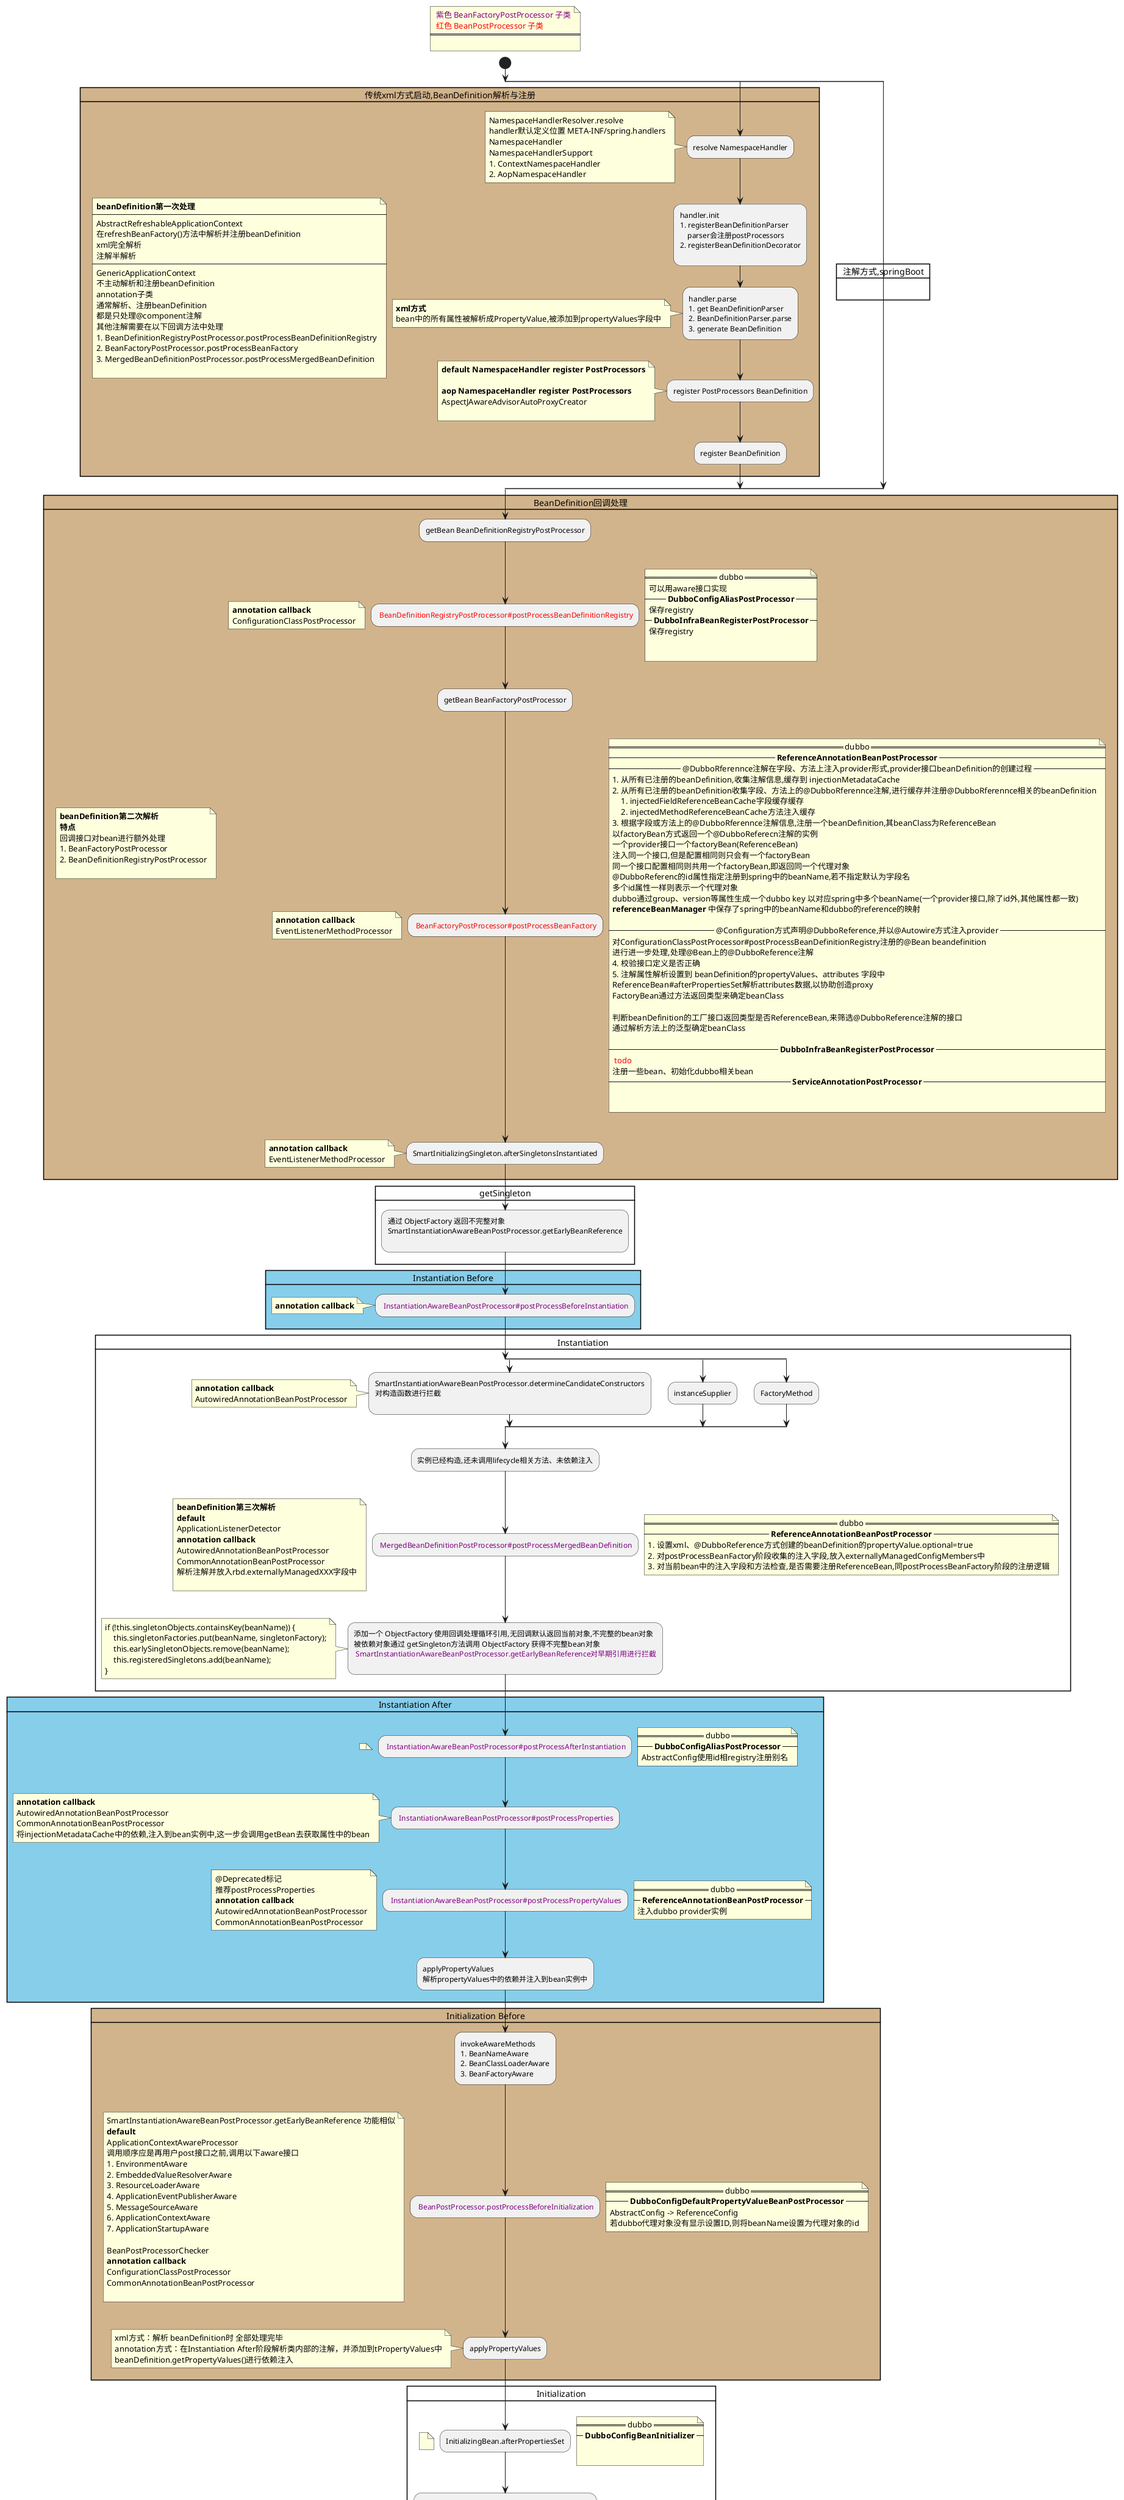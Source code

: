 @startuml
'https://plantuml.com/activity-diagram-beta

floating note
<color:Purple> 紫色 BeanFactoryPostProcessor 子类
<color:red> 红色 BeanPostProcessor 子类
====

end note
start


'BeanDefinition解析与注册
split
    card "传统xml方式启动,BeanDefinition解析与注册" #tan{
        note
        **beanDefinition第一次处理**
        ----
        AbstractRefreshableApplicationContext
        在refreshBeanFactory()方法中解析并注册beanDefinition
        xml完全解析
        注解半解析
        ----
        GenericApplicationContext
        不主动解析和注册beanDefinition
        annotation子类
        通常解析、注册beanDefinition
        都是只处理@component注解
        其他注解需要在以下回调方法中处理
        #BeanDefinitionRegistryPostProcessor.postProcessBeanDefinitionRegistry
        #BeanFactoryPostProcessor.postProcessBeanFactory
        #MergedBeanDefinitionPostProcessor.postProcessMergedBeanDefinition

        end note


        :resolve NamespaceHandler;
        note left
        NamespaceHandlerResolver.resolve
        handler默认定义位置 META-INF/spring.handlers
        NamespaceHandler
        NamespaceHandlerSupport
        #ContextNamespaceHandler
        #AopNamespaceHandler
        end note
        :handler.init
        #registerBeanDefinitionParser
            parser会注册postProcessors
        #registerBeanDefinitionDecorator
        ;
        :handler.parse
        #get BeanDefinitionParser
        #BeanDefinitionParser.parse
        #generate BeanDefinition;
        note
        **xml方式**
        bean中的所有属性被解析成PropertyValue,被添加到propertyValues字段中
        end note

        :register PostProcessors BeanDefinition;
        note
        **default NamespaceHandler register PostProcessors**

        **aop NamespaceHandler register PostProcessors**
        AspectJAwareAdvisorAutoProxyCreator

        end note

        :register BeanDefinition;
    }

split again
card 注解方式,springBoot {

}
end split

card "BeanDefinition回调处理" #tan{
    note
    **beanDefinition第二次解析**
    **特点**
    回调接口对bean进行额外处理
    #BeanFactoryPostProcessor
    #BeanDefinitionRegistryPostProcessor

    end note

    :getBean BeanDefinitionRegistryPostProcessor;
    :<color:red> BeanDefinitionRegistryPostProcessor#postProcessBeanDefinitionRegistry;
    note left
    **annotation callback**
    ConfigurationClassPostProcessor
    end note
    note right
    == dubbo ==
    可以用aware接口实现
    -- **DubboConfigAliasPostProcessor** --
    保存registry
    -- **DubboInfraBeanRegisterPostProcessor** --
    保存registry


    end note

    :getBean BeanFactoryPostProcessor;

    :<color:red> BeanFactoryPostProcessor#postProcessBeanFactory;
    note left
    **annotation callback**
    EventListenerMethodProcessor
    end note
    note right
    == dubbo ==
    -- **ReferenceAnnotationBeanPostProcessor** --
    -- @DubboRferennce注解在字段、方法上注入provider形式,provider接口beanDefinition的创建过程 --
    # 从所有已注册的beanDefinition,收集注解信息,缓存到 injectionMetadataCache
    # 从所有已注册的beanDefinition收集字段、方法上的@DubboRferennce注解,进行缓存并注册@DubboRferennce相关的beanDefinition
    ## injectedFieldReferenceBeanCache字段缓存缓存
    ## injectedMethodReferenceBeanCache方法注入缓存
    # 根据字段或方法上的@DubboRferennce注解信息,注册一个beanDefinition,其beanClass为ReferenceBean
    以factoryBean方式返回一个@DubboReferecn注解的实例
    一个provider接口一个factoryBean(ReferenceBean)
    注入同一个接口,但是配置相同则只会有一个factoryBean
    同一个接口配置相同则共用一个factoryBean,即返回同一个代理对象
    @DubboReferenc的id属性指定注册到spring中的beanName,若不指定默认为字段名
    多个id属性一样则表示一个代理对象
    dubbo通过group、version等属性生成一个dubbo key 以对应spring中多个beanName(一个provider接口,除了id外,其他属性都一致)
    **referenceBeanManager** 中保存了spring中的beanName和dubbo的reference的映射

    -- @Configuration方式声明@DubboReference,并以@Autowire方式注入provider --
    对ConfigurationClassPostProcessor#postProcessBeanDefinitionRegistry注册的@Bean beandefinition
    进行进一步处理,处理@Bean上的@DubboReference注解
    # 校验接口定义是否正确
    # 注解属性解析设置到 beanDefinition的propertyValues、attributes 字段中
    ReferenceBean#afterPropertiesSet解析attributes数据,以协助创造proxy
    FactoryBean通过方法返回类型来确定beanClass

    判断beanDefinition的工厂接口返回类型是否ReferenceBean,来筛选@DubboReference注解的接口
    通过解析方法上的泛型确定beanClass

    -- **DubboInfraBeanRegisterPostProcessor** --
    <color:red> todo
    注册一些bean、初始化dubbo相关bean
    -- **ServiceAnnotationPostProcessor** --


    end note



    :SmartInitializingSingleton.afterSingletonsInstantiated;
    note
    **annotation callback**
    EventListenerMethodProcessor
    end note
}


card "getSingleton" {
    :通过 ObjectFactory 返回不完整对象
    SmartInstantiationAwareBeanPostProcessor.getEarlyBeanReference
    ;
}

card "Instantiation Before" #skyblue    {
    :<color:Purple> InstantiationAwareBeanPostProcessor#postProcessBeforeInstantiation;
    note
    **annotation callback**
    end note

}

card "Instantiation"{
    split
        :SmartInstantiationAwareBeanPostProcessor.determineCandidateConstructors
        对构造函数进行拦截
        ;
        note
        **annotation callback**
        AutowiredAnnotationBeanPostProcessor
        end note
    split again
        :instanceSupplier;
    split again
        :FactoryMethod;

    endsplit

    :实例已经构造,还未调用lifecycle相关方法、未依赖注入;

    :<color:Purple> MergedBeanDefinitionPostProcessor#postProcessMergedBeanDefinition;
    note left
    **beanDefinition第三次解析**
    **default**
    ApplicationListenerDetector
    **annotation callback**
    AutowiredAnnotationBeanPostProcessor
    CommonAnnotationBeanPostProcessor
    解析注解并放入rbd.externallyManagedXXX字段中

    end note
    note right
    == dubbo ==
    -- **ReferenceAnnotationBeanPostProcessor** --
    # 设置xml、@DubboReference方式创建的beanDefinition的propertyValue.optional=true
    # 对postProcessBeanFactory阶段收集的注入字段,放入externallyManagedConfigMembers中
    # 对当前bean中的注入字段和方法检查,是否需要注册ReferenceBean,同postProcessBeanFactory阶段的注册逻辑
    end note

    :添加一个 ObjectFactory 使用回调处理循环引用,无回调默认返回当前对象,不完整的bean对象
    被依赖对象通过 getSingleton方法调用 ObjectFactory 获得不完整bean对象
    <color:Purple> SmartInstantiationAwareBeanPostProcessor.getEarlyBeanReference对早期引用进行拦截
    ;
    note
    if (!this.singletonObjects.containsKey(beanName)) {
        this.singletonFactories.put(beanName, singletonFactory);
        this.earlySingletonObjects.remove(beanName);
        this.registeredSingletons.add(beanName);
    }
    end note
}

card "Instantiation After" #skyblue {
    :<color:Purple> InstantiationAwareBeanPostProcessor#postProcessAfterInstantiation;
    note left
    end note
    note right
    == dubbo ==
    -- **DubboConfigAliasPostProcessor** --
    AbstractConfig使用id相registry注册别名
    end note

    :<color:Purple> InstantiationAwareBeanPostProcessor#postProcessProperties;
    note
    **annotation callback**
    AutowiredAnnotationBeanPostProcessor
    CommonAnnotationBeanPostProcessor
    将injectionMetadataCache中的依赖,注入到bean实例中,这一步会调用getBean去获取属性中的bean
    end note

    :<color:Purple> InstantiationAwareBeanPostProcessor#postProcessPropertyValues;
    note left
    @Deprecated标记
    推荐postProcessProperties
    **annotation callback**
    AutowiredAnnotationBeanPostProcessor
    CommonAnnotationBeanPostProcessor
    end note
    note right
    == dubbo ==
    -- **ReferenceAnnotationBeanPostProcessor** --
    注入dubbo provider实例
    end note


    :applyPropertyValues
    解析propertyValues中的依赖并注入到bean实例中;
}


card "Initialization Before" #tan {
    :invokeAwareMethods
    #BeanNameAware
    #BeanClassLoaderAware
    #BeanFactoryAware;
    :<color:Purple> BeanPostProcessor.postProcessBeforeInitialization;
    note left
        SmartInstantiationAwareBeanPostProcessor.getEarlyBeanReference 功能相似
        **default**
        ApplicationContextAwareProcessor
        调用顺序应是再用户post接口之前,调用以下aware接口
        # EnvironmentAware
        # EmbeddedValueResolverAware
        # ResourceLoaderAware
        # ApplicationEventPublisherAware
        # MessageSourceAware
        # ApplicationContextAware
        # ApplicationStartupAware

        BeanPostProcessorChecker
        **annotation callback**
        ConfigurationClassPostProcessor
        CommonAnnotationBeanPostProcessor

    end note
    note right
    == dubbo ==
    -- **DubboConfigDefaultPropertyValueBeanPostProcessor** --
    AbstractConfig -> ReferenceConfig
    若dubbo代理对象没有显示设置ID,则将beanName设置为代理对象的id
    end note

    :applyPropertyValues;
    note
    xml方式：解析 beanDefinition时 全部处理完毕
    annotation方式：在Instantiation After阶段解析类内部的注解，并添加到tPropertyValues中
    beanDefinition.getPropertyValues()进行依赖注入
    end note

}

card "Initialization" {
    :InitializingBean.afterPropertiesSet;
    note left

    end note

    note right
    == dubbo ==
    -- **DubboConfigBeanInitializer** --


    end note

    :invokeCustomInitMethod(beanName, bean, mbd);

}

card "Initialization After" #tan {
    :<color:Purple> BeanPostProcessor.postProcessAfterInitialization;
    note
        SmartInstantiationAwareBeanPostProcessor.getEarlyBeanReference 功能相似
        **default**
        ApplicationListenerDetector
    end note
}
card "Use Before"{
split
    :registerDisposableBean;
split again
    :scope.registerDestructionCallback;
endsplit

}
:use;

card "destroy Before" #skyblue {
    :DestructionAwareBeanPostProcessor.postProcessBeforeDestruction;
    note
    **default**
    ApplicationListenerDetector
    **annotation callback**
    CommonAnnotationBeanPostProcessor
    end note
}
:"destroy";
stop

@enduml
